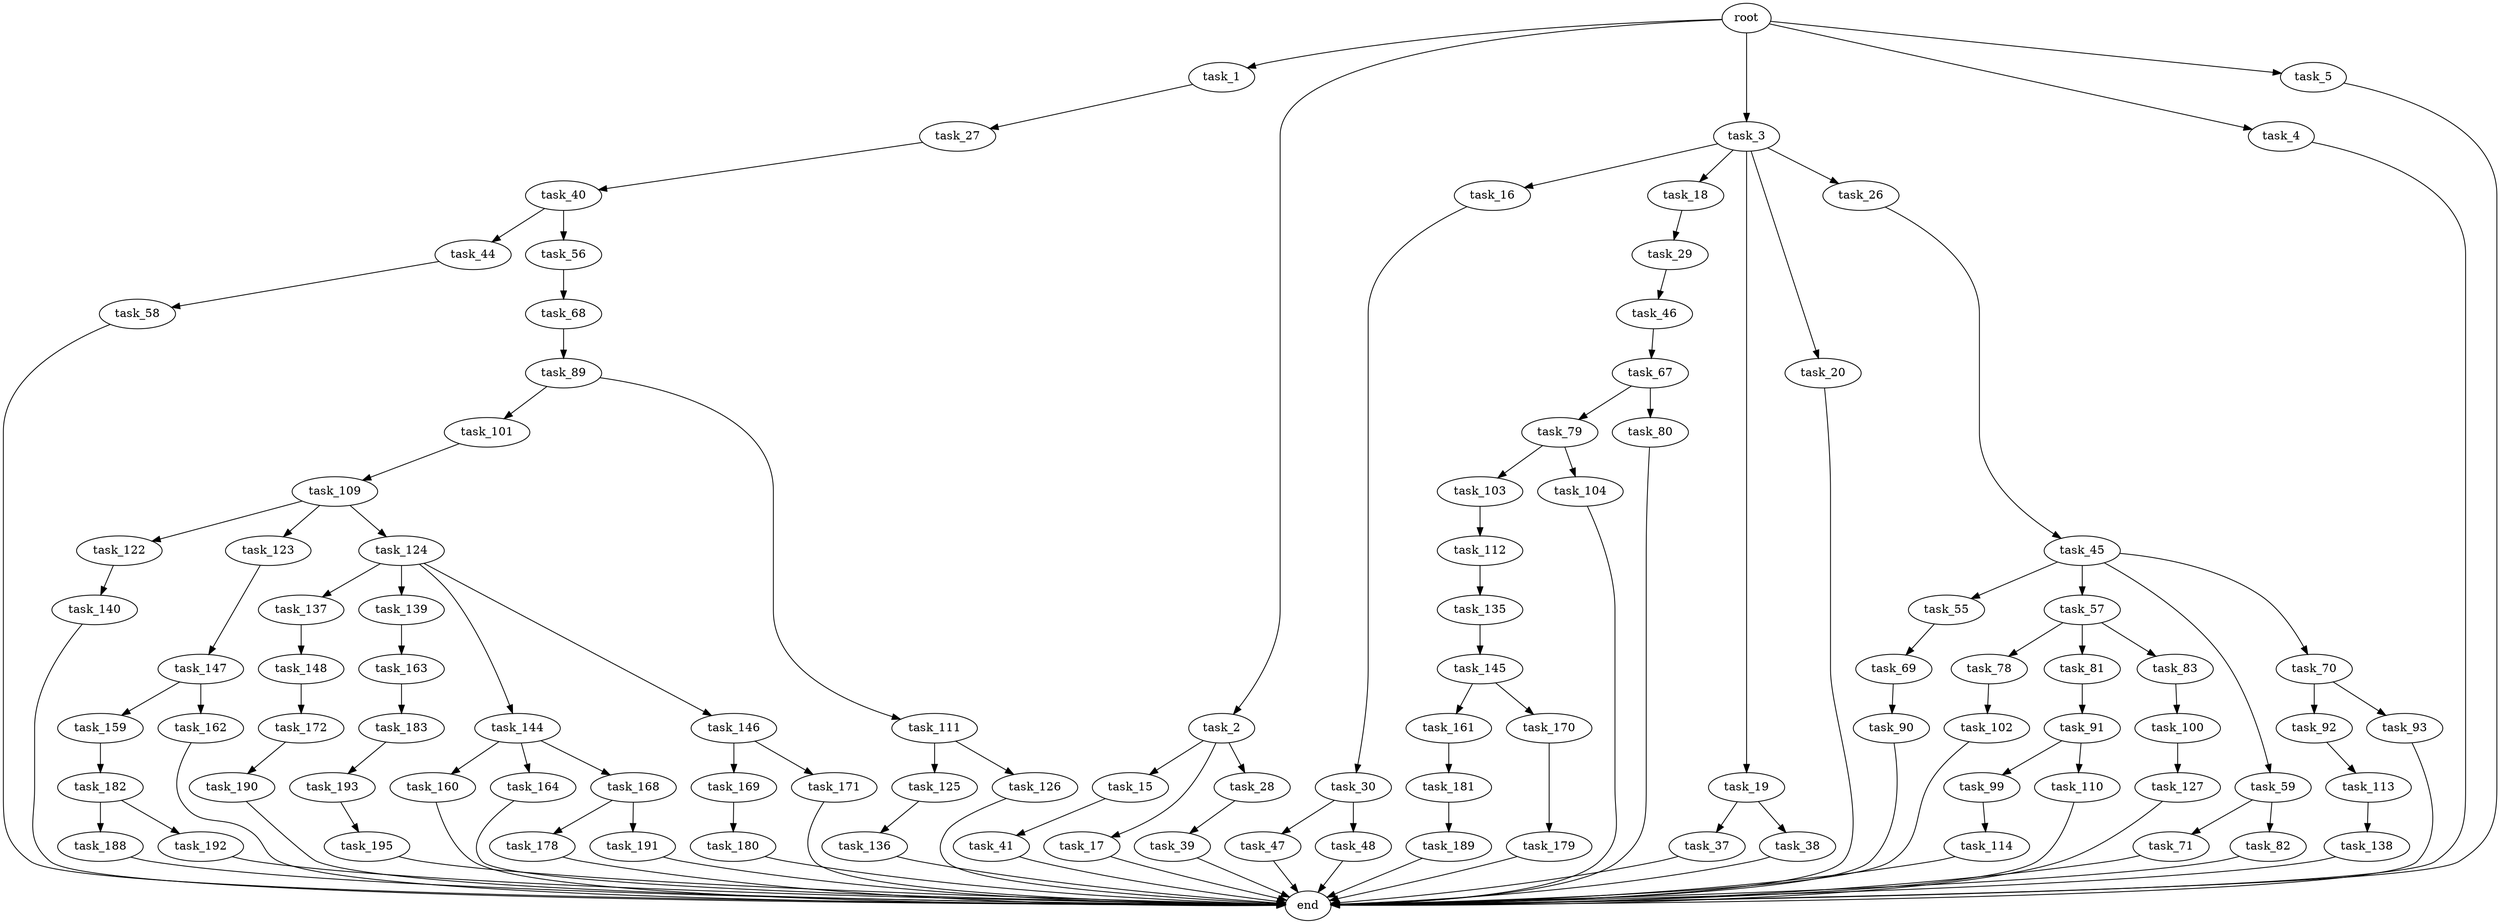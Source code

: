 digraph G {
  root [size="0.000000"];
  task_1 [size="18949555180.000000"];
  task_2 [size="28991029248.000000"];
  task_3 [size="89018712514.000000"];
  task_4 [size="134217728000.000000"];
  task_5 [size="134217728000.000000"];
  task_15 [size="9855794414.000000"];
  task_16 [size="16951623303.000000"];
  task_17 [size="15728708082.000000"];
  task_18 [size="549755813888.000000"];
  task_19 [size="1320480531.000000"];
  task_20 [size="329166930100.000000"];
  task_26 [size="62585743076.000000"];
  task_27 [size="1073741824000.000000"];
  task_28 [size="42089434094.000000"];
  task_29 [size="224732638866.000000"];
  task_30 [size="175854273579.000000"];
  task_37 [size="29847350413.000000"];
  task_38 [size="68719476736.000000"];
  task_39 [size="325359214933.000000"];
  task_40 [size="16039374096.000000"];
  task_41 [size="158598259331.000000"];
  task_44 [size="231928233984.000000"];
  task_45 [size="549755813888.000000"];
  task_46 [size="42015630483.000000"];
  task_47 [size="28991029248.000000"];
  task_48 [size="782757789696.000000"];
  task_55 [size="782757789696.000000"];
  task_56 [size="85635974144.000000"];
  task_57 [size="73559519355.000000"];
  task_58 [size="375814336457.000000"];
  task_59 [size="489367469076.000000"];
  task_67 [size="58681816893.000000"];
  task_68 [size="33880966540.000000"];
  task_69 [size="12096230662.000000"];
  task_70 [size="27731348446.000000"];
  task_71 [size="194752750287.000000"];
  task_78 [size="3661993413.000000"];
  task_79 [size="5231970353.000000"];
  task_80 [size="368293445632.000000"];
  task_81 [size="12558284718.000000"];
  task_82 [size="7610994313.000000"];
  task_83 [size="770914596878.000000"];
  task_89 [size="782757789696.000000"];
  task_90 [size="20742696633.000000"];
  task_91 [size="219645378164.000000"];
  task_92 [size="28991029248.000000"];
  task_93 [size="1868643742.000000"];
  task_99 [size="624420474707.000000"];
  task_100 [size="114456599000.000000"];
  task_101 [size="134217728000.000000"];
  task_102 [size="28991029248.000000"];
  task_103 [size="4526333392.000000"];
  task_104 [size="1203428646.000000"];
  task_109 [size="368293445632.000000"];
  task_110 [size="870134176.000000"];
  task_111 [size="1073741824000.000000"];
  task_112 [size="1127714370958.000000"];
  task_113 [size="782757789696.000000"];
  task_114 [size="8589934592.000000"];
  task_122 [size="368293445632.000000"];
  task_123 [size="8295268232.000000"];
  task_124 [size="334174727984.000000"];
  task_125 [size="674465917001.000000"];
  task_126 [size="8121762597.000000"];
  task_127 [size="407078516061.000000"];
  task_135 [size="27494980573.000000"];
  task_136 [size="68719476736.000000"];
  task_137 [size="11451583477.000000"];
  task_138 [size="2974429750.000000"];
  task_139 [size="687319952269.000000"];
  task_140 [size="68719476736.000000"];
  task_144 [size="4296685734.000000"];
  task_145 [size="368293445632.000000"];
  task_146 [size="170422980291.000000"];
  task_147 [size="704343861443.000000"];
  task_148 [size="68719476736.000000"];
  task_159 [size="2914933689.000000"];
  task_160 [size="782757789696.000000"];
  task_161 [size="2233200699.000000"];
  task_162 [size="3733990165.000000"];
  task_163 [size="16142668286.000000"];
  task_164 [size="549755813888.000000"];
  task_168 [size="782757789696.000000"];
  task_169 [size="28991029248.000000"];
  task_170 [size="16114051982.000000"];
  task_171 [size="29393262894.000000"];
  task_172 [size="231928233984.000000"];
  task_178 [size="368293445632.000000"];
  task_179 [size="8589934592.000000"];
  task_180 [size="1073741824000.000000"];
  task_181 [size="90969784492.000000"];
  task_182 [size="66415576932.000000"];
  task_183 [size="368293445632.000000"];
  task_188 [size="1224061859393.000000"];
  task_189 [size="16435884575.000000"];
  task_190 [size="240491673151.000000"];
  task_191 [size="16917710510.000000"];
  task_192 [size="11092261210.000000"];
  task_193 [size="1073741824000.000000"];
  task_195 [size="38694299025.000000"];
  end [size="0.000000"];

  root -> task_1 [size="1.000000"];
  root -> task_2 [size="1.000000"];
  root -> task_3 [size="1.000000"];
  root -> task_4 [size="1.000000"];
  root -> task_5 [size="1.000000"];
  task_1 -> task_27 [size="33554432.000000"];
  task_2 -> task_15 [size="75497472.000000"];
  task_2 -> task_17 [size="75497472.000000"];
  task_2 -> task_28 [size="75497472.000000"];
  task_3 -> task_16 [size="75497472.000000"];
  task_3 -> task_18 [size="75497472.000000"];
  task_3 -> task_19 [size="75497472.000000"];
  task_3 -> task_20 [size="75497472.000000"];
  task_3 -> task_26 [size="75497472.000000"];
  task_4 -> end [size="1.000000"];
  task_5 -> end [size="1.000000"];
  task_15 -> task_41 [size="209715200.000000"];
  task_16 -> task_30 [size="301989888.000000"];
  task_17 -> end [size="1.000000"];
  task_18 -> task_29 [size="536870912.000000"];
  task_19 -> task_37 [size="33554432.000000"];
  task_19 -> task_38 [size="33554432.000000"];
  task_20 -> end [size="1.000000"];
  task_26 -> task_45 [size="75497472.000000"];
  task_27 -> task_40 [size="838860800.000000"];
  task_28 -> task_39 [size="679477248.000000"];
  task_29 -> task_46 [size="411041792.000000"];
  task_30 -> task_47 [size="411041792.000000"];
  task_30 -> task_48 [size="411041792.000000"];
  task_37 -> end [size="1.000000"];
  task_38 -> end [size="1.000000"];
  task_39 -> end [size="1.000000"];
  task_40 -> task_44 [size="838860800.000000"];
  task_40 -> task_56 [size="838860800.000000"];
  task_41 -> end [size="1.000000"];
  task_44 -> task_58 [size="301989888.000000"];
  task_45 -> task_55 [size="536870912.000000"];
  task_45 -> task_57 [size="536870912.000000"];
  task_45 -> task_59 [size="536870912.000000"];
  task_45 -> task_70 [size="536870912.000000"];
  task_46 -> task_67 [size="679477248.000000"];
  task_47 -> end [size="1.000000"];
  task_48 -> end [size="1.000000"];
  task_55 -> task_69 [size="679477248.000000"];
  task_56 -> task_68 [size="134217728.000000"];
  task_57 -> task_78 [size="134217728.000000"];
  task_57 -> task_81 [size="134217728.000000"];
  task_57 -> task_83 [size="134217728.000000"];
  task_58 -> end [size="1.000000"];
  task_59 -> task_71 [size="411041792.000000"];
  task_59 -> task_82 [size="411041792.000000"];
  task_67 -> task_79 [size="75497472.000000"];
  task_67 -> task_80 [size="75497472.000000"];
  task_68 -> task_89 [size="536870912.000000"];
  task_69 -> task_90 [size="209715200.000000"];
  task_70 -> task_92 [size="679477248.000000"];
  task_70 -> task_93 [size="679477248.000000"];
  task_71 -> end [size="1.000000"];
  task_78 -> task_102 [size="75497472.000000"];
  task_79 -> task_103 [size="134217728.000000"];
  task_79 -> task_104 [size="134217728.000000"];
  task_80 -> end [size="1.000000"];
  task_81 -> task_91 [size="301989888.000000"];
  task_82 -> end [size="1.000000"];
  task_83 -> task_100 [size="679477248.000000"];
  task_89 -> task_101 [size="679477248.000000"];
  task_89 -> task_111 [size="679477248.000000"];
  task_90 -> end [size="1.000000"];
  task_91 -> task_99 [size="838860800.000000"];
  task_91 -> task_110 [size="838860800.000000"];
  task_92 -> task_113 [size="75497472.000000"];
  task_93 -> end [size="1.000000"];
  task_99 -> task_114 [size="411041792.000000"];
  task_100 -> task_127 [size="536870912.000000"];
  task_101 -> task_109 [size="209715200.000000"];
  task_102 -> end [size="1.000000"];
  task_103 -> task_112 [size="75497472.000000"];
  task_104 -> end [size="1.000000"];
  task_109 -> task_122 [size="411041792.000000"];
  task_109 -> task_123 [size="411041792.000000"];
  task_109 -> task_124 [size="411041792.000000"];
  task_110 -> end [size="1.000000"];
  task_111 -> task_125 [size="838860800.000000"];
  task_111 -> task_126 [size="838860800.000000"];
  task_112 -> task_135 [size="679477248.000000"];
  task_113 -> task_138 [size="679477248.000000"];
  task_114 -> end [size="1.000000"];
  task_122 -> task_140 [size="411041792.000000"];
  task_123 -> task_147 [size="134217728.000000"];
  task_124 -> task_137 [size="411041792.000000"];
  task_124 -> task_139 [size="411041792.000000"];
  task_124 -> task_144 [size="411041792.000000"];
  task_124 -> task_146 [size="411041792.000000"];
  task_125 -> task_136 [size="679477248.000000"];
  task_126 -> end [size="1.000000"];
  task_127 -> end [size="1.000000"];
  task_135 -> task_145 [size="536870912.000000"];
  task_136 -> end [size="1.000000"];
  task_137 -> task_148 [size="209715200.000000"];
  task_138 -> end [size="1.000000"];
  task_139 -> task_163 [size="838860800.000000"];
  task_140 -> end [size="1.000000"];
  task_144 -> task_160 [size="301989888.000000"];
  task_144 -> task_164 [size="301989888.000000"];
  task_144 -> task_168 [size="301989888.000000"];
  task_145 -> task_161 [size="411041792.000000"];
  task_145 -> task_170 [size="411041792.000000"];
  task_146 -> task_169 [size="134217728.000000"];
  task_146 -> task_171 [size="134217728.000000"];
  task_147 -> task_159 [size="838860800.000000"];
  task_147 -> task_162 [size="838860800.000000"];
  task_148 -> task_172 [size="134217728.000000"];
  task_159 -> task_182 [size="301989888.000000"];
  task_160 -> end [size="1.000000"];
  task_161 -> task_181 [size="134217728.000000"];
  task_162 -> end [size="1.000000"];
  task_163 -> task_183 [size="536870912.000000"];
  task_164 -> end [size="1.000000"];
  task_168 -> task_178 [size="679477248.000000"];
  task_168 -> task_191 [size="679477248.000000"];
  task_169 -> task_180 [size="75497472.000000"];
  task_170 -> task_179 [size="33554432.000000"];
  task_171 -> end [size="1.000000"];
  task_172 -> task_190 [size="301989888.000000"];
  task_178 -> end [size="1.000000"];
  task_179 -> end [size="1.000000"];
  task_180 -> end [size="1.000000"];
  task_181 -> task_189 [size="209715200.000000"];
  task_182 -> task_188 [size="134217728.000000"];
  task_182 -> task_192 [size="134217728.000000"];
  task_183 -> task_193 [size="411041792.000000"];
  task_188 -> end [size="1.000000"];
  task_189 -> end [size="1.000000"];
  task_190 -> end [size="1.000000"];
  task_191 -> end [size="1.000000"];
  task_192 -> end [size="1.000000"];
  task_193 -> task_195 [size="838860800.000000"];
  task_195 -> end [size="1.000000"];
}
